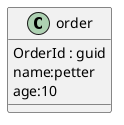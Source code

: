 @startuml "ordre taking Classes"
class order{
    OrderId : guid
    name:petter
    age:10

}
@enduml
